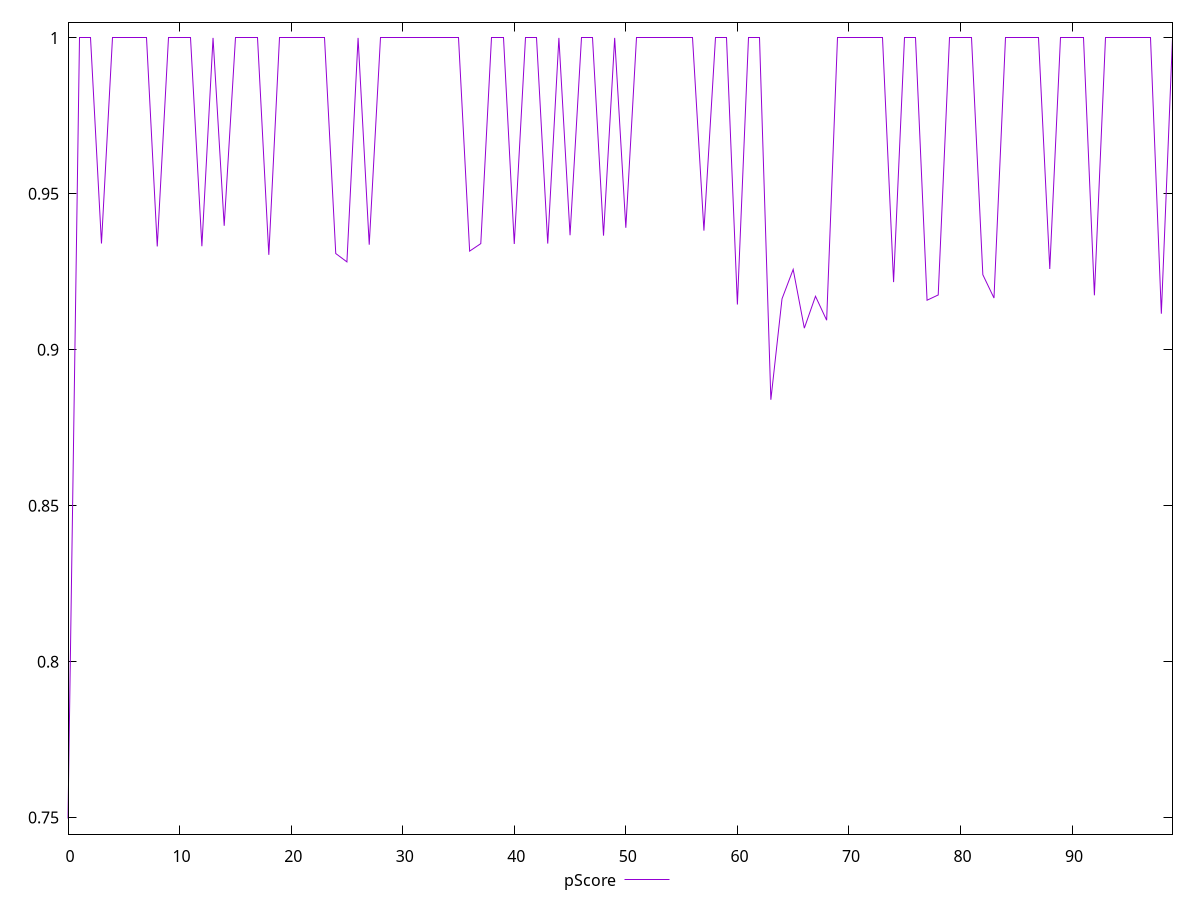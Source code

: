reset

$pScore <<EOF
0 0.7496955555555556
1 1
2 1
3 0.9340658334891001
4 1
5 1
6 1
7 1
8 0.9331391668319702
9 1
10 1
11 1
12 0.9332066667079926
13 1
14 0.9397641666730245
15 1
16 1
17 1
18 0.9304375000794729
19 1
20 1
21 1
22 1
23 1
24 0.9308566669623057
25 0.92817999958992
26 1
27 0.9336899995803833
28 1
29 1
30 1
31 1
32 1
33 1
34 1
35 1
36 0.9316366668542226
37 0.9340408337116242
38 1
39 1
40 0.933932499885559
41 1
42 1
43 0.9340475002924601
44 1
45 0.9367350002129873
46 1
47 1
48 0.9365933334827423
49 1
50 0.9391258331139882
51 1
52 1
53 1
54 1
55 1
56 1
57 0.9382083332538604
58 1
59 1
60 0.914510833422343
61 1
62 1
63 0.8839758336544037
64 0.9163391661643981
65 0.9257741665840149
66 0.9069291667143504
67 0.9171533334255219
68 0.9094758335749308
69 1
70 1
71 1
72 1
73 1
74 0.9216966664791107
75 1
76 1
77 0.9158866663773855
78 0.9175774999459585
79 1
80 1
81 1
82 0.9240691665808359
83 0.91658833305041
84 1
85 1
86 1
87 1
88 0.925910833676656
89 1
90 1
91 1
92 0.9174608333905538
93 1
94 1
95 1
96 1
97 1
98 0.91155500014623
99 1
EOF

set key outside below
set xrange [0:99]
set yrange [0.7446894666666667:1.005006088888889]
set trange [0.7446894666666667:1.005006088888889]
set terminal svg size 640, 500 enhanced background rgb 'white'
set output "report_00018_2021-02-10T15-25-16.877Z/uses-rel-preconnect/samples/pages+cached+noadtech+nomedia+nocss/pScore/values.svg"

plot $pScore title "pScore" with line

reset
